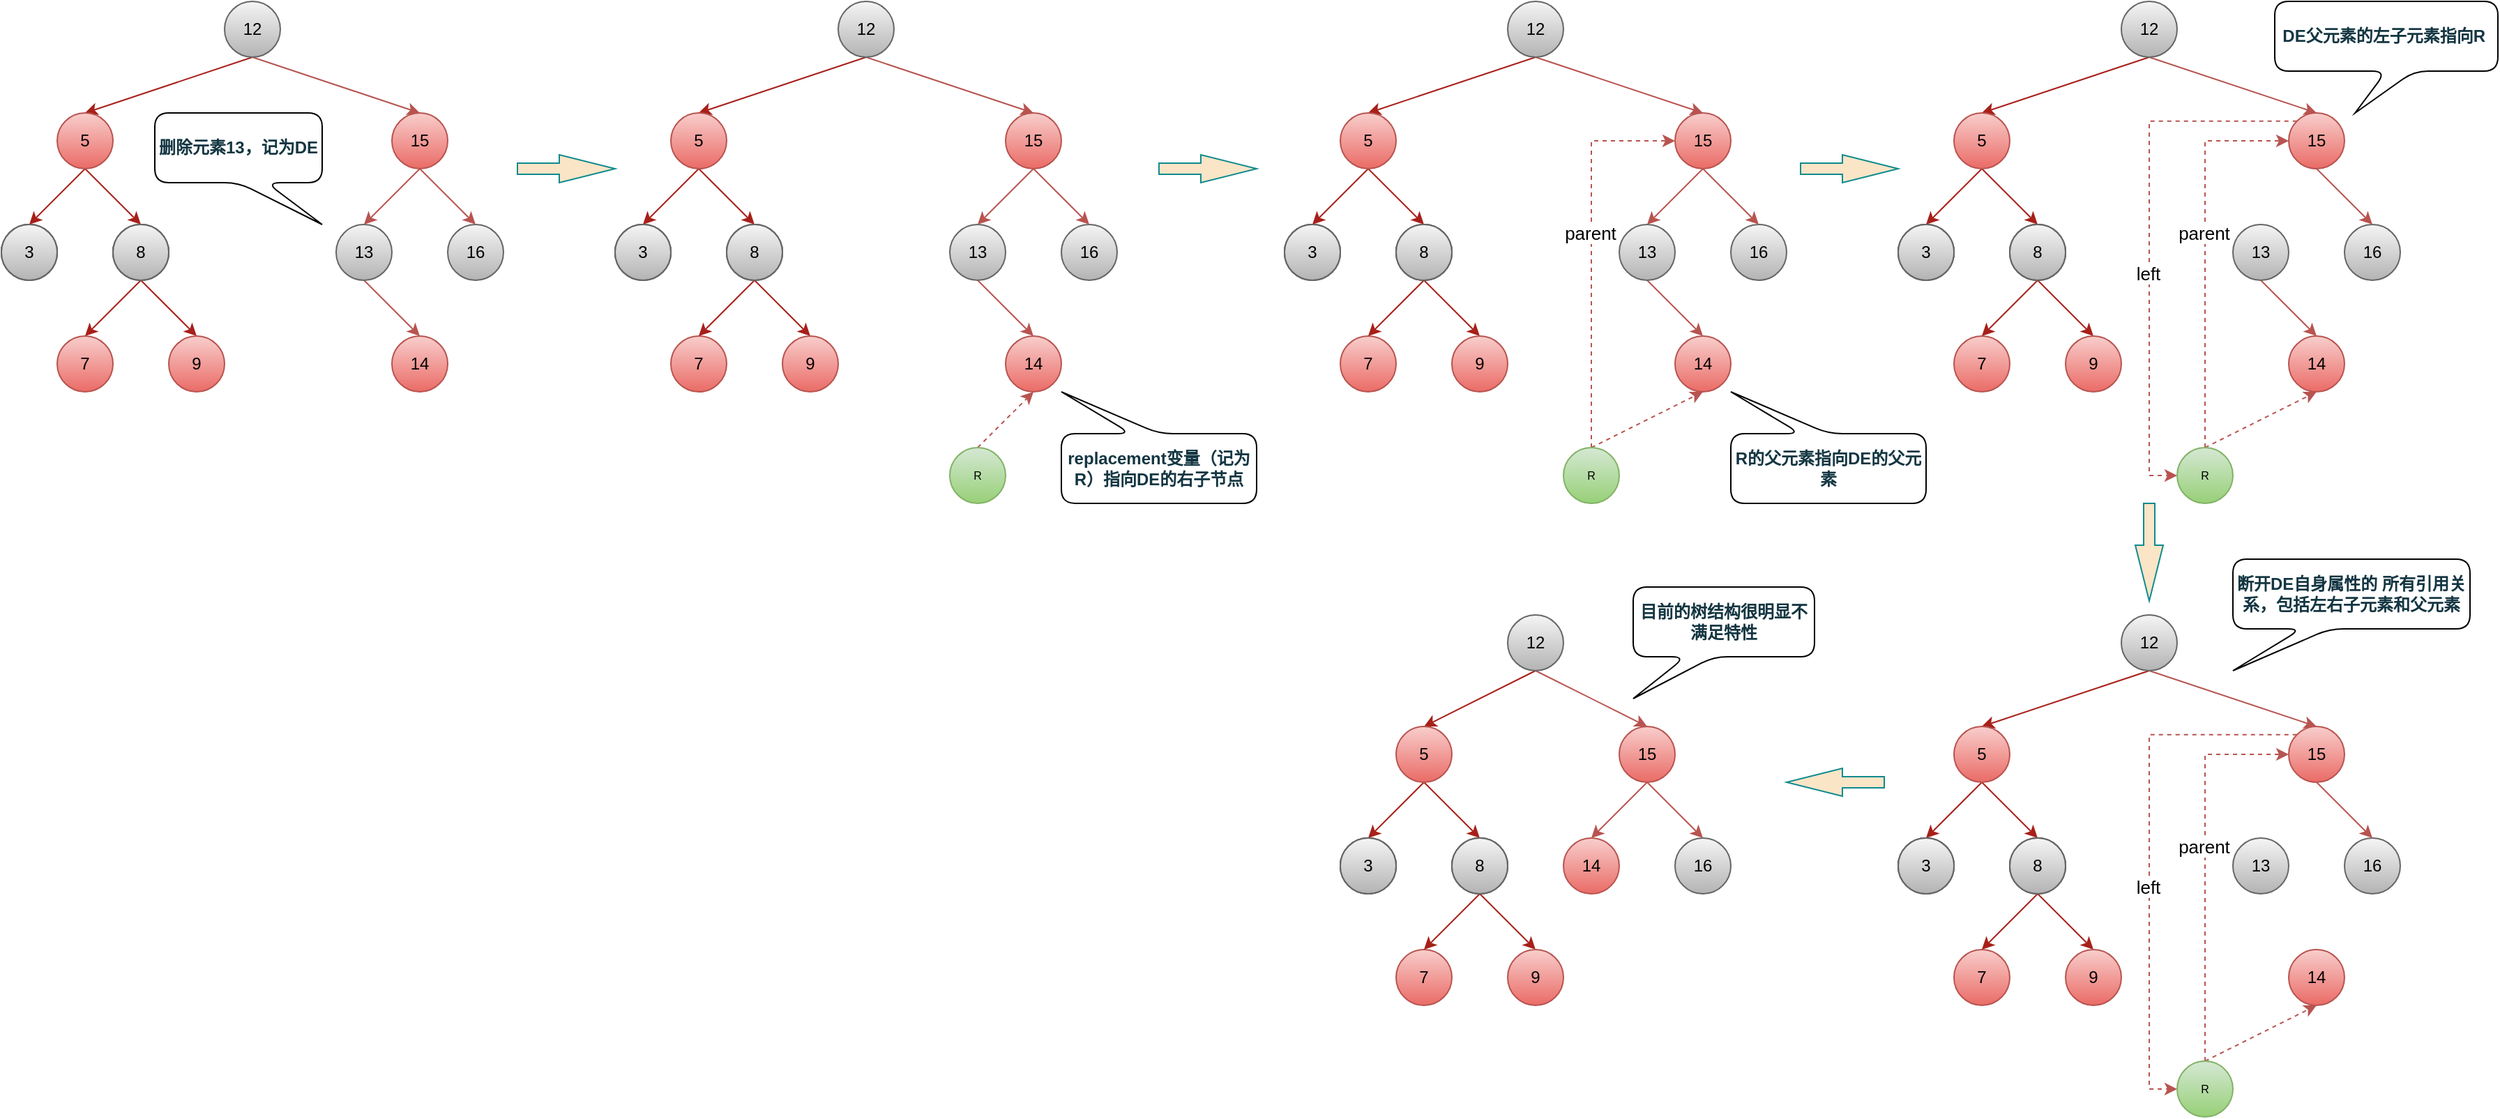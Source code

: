 <mxfile version="14.9.1" type="github">
  <diagram id="om7GCIjXOvIVFAaJFHCs" name="第 1 页">
    <mxGraphModel dx="208" dy="-1047" grid="1" gridSize="10" guides="1" tooltips="1" connect="1" arrows="1" fold="1" page="0" pageScale="1" pageWidth="827" pageHeight="1169" math="0" shadow="0">
      <root>
        <mxCell id="0" />
        <mxCell id="1" parent="0" />
        <mxCell id="T1pnPK0idN3J2CBUCr8N-1" value="7" style="ellipse;whiteSpace=wrap;html=1;aspect=fixed;fillColor=#f8cecc;strokeColor=#b85450;gradientColor=#ea6b66;" vertex="1" parent="1">
          <mxGeometry x="1120" y="2120" width="40" height="40" as="geometry" />
        </mxCell>
        <mxCell id="T1pnPK0idN3J2CBUCr8N-2" value="3" style="ellipse;whiteSpace=wrap;html=1;aspect=fixed;fillColor=#f5f5f5;strokeColor=#666666;gradientColor=#b3b3b3;" vertex="1" parent="1">
          <mxGeometry x="1080" y="2040" width="40" height="40" as="geometry" />
        </mxCell>
        <mxCell id="T1pnPK0idN3J2CBUCr8N-3" value="8" style="ellipse;whiteSpace=wrap;html=1;aspect=fixed;fillColor=#f5f5f5;strokeColor=#666666;gradientColor=#b3b3b3;" vertex="1" parent="1">
          <mxGeometry x="1160" y="2040" width="40" height="40" as="geometry" />
        </mxCell>
        <mxCell id="T1pnPK0idN3J2CBUCr8N-4" style="edgeStyle=none;rounded=1;sketch=0;orthogonalLoop=1;jettySize=auto;html=1;exitX=0.5;exitY=1;exitDx=0;exitDy=0;entryX=0.5;entryY=0;entryDx=0;entryDy=0;fontColor=#143642;strokeColor=#A8201A;fillColor=#FAE5C7;" edge="1" parent="1" target="T1pnPK0idN3J2CBUCr8N-2">
          <mxGeometry x="1040" y="1880" as="geometry">
            <mxPoint x="1140" y="2000" as="sourcePoint" />
          </mxGeometry>
        </mxCell>
        <mxCell id="T1pnPK0idN3J2CBUCr8N-5" style="edgeStyle=none;rounded=1;sketch=0;orthogonalLoop=1;jettySize=auto;html=1;exitX=0.5;exitY=1;exitDx=0;exitDy=0;entryX=0.5;entryY=0;entryDx=0;entryDy=0;fontColor=#143642;strokeColor=#A8201A;fillColor=#FAE5C7;" edge="1" parent="1" target="T1pnPK0idN3J2CBUCr8N-3">
          <mxGeometry x="1040" y="1880" as="geometry">
            <mxPoint x="1140" y="2000" as="sourcePoint" />
          </mxGeometry>
        </mxCell>
        <mxCell id="T1pnPK0idN3J2CBUCr8N-6" style="rounded=1;sketch=0;orthogonalLoop=1;jettySize=auto;html=1;exitX=0.5;exitY=1;exitDx=0;exitDy=0;entryX=0.5;entryY=0;entryDx=0;entryDy=0;fontColor=#143642;strokeColor=#A8201A;fillColor=#FAE5C7;" edge="1" parent="1" source="T1pnPK0idN3J2CBUCr8N-13" target="T1pnPK0idN3J2CBUCr8N-23">
          <mxGeometry x="1160" y="1880" as="geometry">
            <mxPoint x="1340" y="1920" as="sourcePoint" />
            <mxPoint x="1140" y="1960" as="targetPoint" />
          </mxGeometry>
        </mxCell>
        <mxCell id="T1pnPK0idN3J2CBUCr8N-7" value="16" style="ellipse;whiteSpace=wrap;html=1;aspect=fixed;fillColor=#f5f5f5;strokeColor=#666666;gradientColor=#b3b3b3;" vertex="1" parent="1">
          <mxGeometry x="1400" y="2040" width="40" height="40" as="geometry" />
        </mxCell>
        <mxCell id="T1pnPK0idN3J2CBUCr8N-8" style="edgeStyle=none;rounded=0;orthogonalLoop=1;jettySize=auto;html=1;exitX=0.5;exitY=1;exitDx=0;exitDy=0;entryX=0.5;entryY=0;entryDx=0;entryDy=0;gradientColor=#ea6b66;fillColor=#f8cecc;strokeColor=#b85450;" edge="1" parent="1" source="T1pnPK0idN3J2CBUCr8N-9" target="T1pnPK0idN3J2CBUCr8N-19">
          <mxGeometry relative="1" as="geometry" />
        </mxCell>
        <mxCell id="T1pnPK0idN3J2CBUCr8N-9" value="13" style="ellipse;whiteSpace=wrap;html=1;aspect=fixed;gradientColor=#b3b3b3;fillColor=#f5f5f5;strokeColor=#666666;" vertex="1" parent="1">
          <mxGeometry x="1320" y="2040" width="40" height="40" as="geometry" />
        </mxCell>
        <mxCell id="T1pnPK0idN3J2CBUCr8N-10" value="3" style="ellipse;whiteSpace=wrap;html=1;aspect=fixed;fillColor=#f5f5f5;strokeColor=#666666;gradientColor=#b3b3b3;" vertex="1" parent="1">
          <mxGeometry x="1080" y="2040" width="40" height="40" as="geometry" />
        </mxCell>
        <mxCell id="T1pnPK0idN3J2CBUCr8N-11" value="8" style="ellipse;whiteSpace=wrap;html=1;aspect=fixed;fillColor=#f5f5f5;strokeColor=#666666;gradientColor=#b3b3b3;" vertex="1" parent="1">
          <mxGeometry x="1160" y="2040" width="40" height="40" as="geometry" />
        </mxCell>
        <mxCell id="T1pnPK0idN3J2CBUCr8N-12" style="edgeStyle=none;rounded=0;orthogonalLoop=1;jettySize=auto;html=1;exitX=0.5;exitY=1;exitDx=0;exitDy=0;entryX=0.5;entryY=0;entryDx=0;entryDy=0;gradientColor=#ea6b66;fillColor=#f8cecc;strokeColor=#b85450;" edge="1" parent="1" source="T1pnPK0idN3J2CBUCr8N-13" target="T1pnPK0idN3J2CBUCr8N-22">
          <mxGeometry relative="1" as="geometry" />
        </mxCell>
        <mxCell id="T1pnPK0idN3J2CBUCr8N-13" value="12" style="ellipse;whiteSpace=wrap;html=1;aspect=fixed;fillColor=#f5f5f5;strokeColor=#666666;gradientColor=#b3b3b3;" vertex="1" parent="1">
          <mxGeometry x="1240" y="1880" width="40" height="40" as="geometry" />
        </mxCell>
        <mxCell id="T1pnPK0idN3J2CBUCr8N-14" value="3" style="ellipse;whiteSpace=wrap;html=1;aspect=fixed;fillColor=#f5f5f5;strokeColor=#666666;gradientColor=#b3b3b3;" vertex="1" parent="1">
          <mxGeometry x="1080" y="2040" width="40" height="40" as="geometry" />
        </mxCell>
        <mxCell id="T1pnPK0idN3J2CBUCr8N-15" style="edgeStyle=none;rounded=0;orthogonalLoop=1;jettySize=auto;html=1;exitX=0.5;exitY=1;exitDx=0;exitDy=0;entryX=0.5;entryY=0;entryDx=0;entryDy=0;strokeColor=#A8201A;" edge="1" parent="1" source="T1pnPK0idN3J2CBUCr8N-17" target="T1pnPK0idN3J2CBUCr8N-1">
          <mxGeometry relative="1" as="geometry" />
        </mxCell>
        <mxCell id="T1pnPK0idN3J2CBUCr8N-16" style="edgeStyle=none;rounded=0;orthogonalLoop=1;jettySize=auto;html=1;exitX=0.5;exitY=1;exitDx=0;exitDy=0;entryX=0.5;entryY=0;entryDx=0;entryDy=0;strokeColor=#A8201A;" edge="1" parent="1" source="T1pnPK0idN3J2CBUCr8N-17" target="T1pnPK0idN3J2CBUCr8N-18">
          <mxGeometry relative="1" as="geometry" />
        </mxCell>
        <mxCell id="T1pnPK0idN3J2CBUCr8N-17" value="8" style="ellipse;whiteSpace=wrap;html=1;aspect=fixed;fillColor=#f5f5f5;strokeColor=#666666;gradientColor=#b3b3b3;" vertex="1" parent="1">
          <mxGeometry x="1160" y="2040" width="40" height="40" as="geometry" />
        </mxCell>
        <mxCell id="T1pnPK0idN3J2CBUCr8N-18" value="9" style="ellipse;whiteSpace=wrap;html=1;aspect=fixed;fillColor=#f8cecc;strokeColor=#b85450;gradientColor=#ea6b66;" vertex="1" parent="1">
          <mxGeometry x="1200" y="2120" width="40" height="40" as="geometry" />
        </mxCell>
        <mxCell id="T1pnPK0idN3J2CBUCr8N-19" value="14" style="ellipse;whiteSpace=wrap;html=1;aspect=fixed;fillColor=#f8cecc;strokeColor=#b85450;gradientColor=#ea6b66;" vertex="1" parent="1">
          <mxGeometry x="1360" y="2120" width="40" height="40" as="geometry" />
        </mxCell>
        <mxCell id="T1pnPK0idN3J2CBUCr8N-20" style="edgeStyle=none;rounded=0;orthogonalLoop=1;jettySize=auto;html=1;exitX=0.5;exitY=1;exitDx=0;exitDy=0;entryX=0.5;entryY=0;entryDx=0;entryDy=0;gradientColor=#ea6b66;fillColor=#f8cecc;strokeColor=#b85450;" edge="1" parent="1" source="T1pnPK0idN3J2CBUCr8N-22" target="T1pnPK0idN3J2CBUCr8N-9">
          <mxGeometry relative="1" as="geometry" />
        </mxCell>
        <mxCell id="T1pnPK0idN3J2CBUCr8N-21" style="edgeStyle=none;rounded=0;orthogonalLoop=1;jettySize=auto;html=1;exitX=0.5;exitY=1;exitDx=0;exitDy=0;entryX=0.5;entryY=0;entryDx=0;entryDy=0;gradientColor=#ea6b66;fillColor=#f8cecc;strokeColor=#b85450;" edge="1" parent="1" source="T1pnPK0idN3J2CBUCr8N-22" target="T1pnPK0idN3J2CBUCr8N-7">
          <mxGeometry relative="1" as="geometry" />
        </mxCell>
        <mxCell id="T1pnPK0idN3J2CBUCr8N-22" value="15" style="ellipse;whiteSpace=wrap;html=1;aspect=fixed;fillColor=#f8cecc;strokeColor=#b85450;gradientColor=#ea6b66;" vertex="1" parent="1">
          <mxGeometry x="1360" y="1960" width="40" height="40" as="geometry" />
        </mxCell>
        <mxCell id="T1pnPK0idN3J2CBUCr8N-23" value="5" style="ellipse;whiteSpace=wrap;html=1;aspect=fixed;fillColor=#f8cecc;strokeColor=#b85450;gradientColor=#ea6b66;" vertex="1" parent="1">
          <mxGeometry x="1120" y="1960" width="40" height="40" as="geometry" />
        </mxCell>
        <mxCell id="T1pnPK0idN3J2CBUCr8N-24" value="3" style="ellipse;whiteSpace=wrap;html=1;aspect=fixed;fillColor=#f5f5f5;strokeColor=#666666;gradientColor=#b3b3b3;" vertex="1" parent="1">
          <mxGeometry x="1080" y="2040" width="40" height="40" as="geometry" />
        </mxCell>
        <mxCell id="T1pnPK0idN3J2CBUCr8N-25" value="8" style="ellipse;whiteSpace=wrap;html=1;aspect=fixed;fillColor=#f5f5f5;strokeColor=#666666;gradientColor=#b3b3b3;" vertex="1" parent="1">
          <mxGeometry x="1160" y="2040" width="40" height="40" as="geometry" />
        </mxCell>
        <mxCell id="T1pnPK0idN3J2CBUCr8N-26" value="&lt;font color=&quot;#143642&quot;&gt;&lt;b&gt;删除元素13，记为DE&lt;/b&gt;&lt;/font&gt;" style="shape=callout;whiteSpace=wrap;html=1;perimeter=calloutPerimeter;rounded=1;position2=1;" vertex="1" parent="1">
          <mxGeometry x="1190" y="1960" width="120" height="80" as="geometry" />
        </mxCell>
        <mxCell id="T1pnPK0idN3J2CBUCr8N-27" value="7" style="ellipse;whiteSpace=wrap;html=1;aspect=fixed;fillColor=#f8cecc;strokeColor=#b85450;gradientColor=#ea6b66;" vertex="1" parent="1">
          <mxGeometry x="1560" y="2120" width="40" height="40" as="geometry" />
        </mxCell>
        <mxCell id="T1pnPK0idN3J2CBUCr8N-28" value="3" style="ellipse;whiteSpace=wrap;html=1;aspect=fixed;fillColor=#f5f5f5;strokeColor=#666666;gradientColor=#b3b3b3;" vertex="1" parent="1">
          <mxGeometry x="1520" y="2040" width="40" height="40" as="geometry" />
        </mxCell>
        <mxCell id="T1pnPK0idN3J2CBUCr8N-29" value="8" style="ellipse;whiteSpace=wrap;html=1;aspect=fixed;fillColor=#f5f5f5;strokeColor=#666666;gradientColor=#b3b3b3;" vertex="1" parent="1">
          <mxGeometry x="1600" y="2040" width="40" height="40" as="geometry" />
        </mxCell>
        <mxCell id="T1pnPK0idN3J2CBUCr8N-30" style="edgeStyle=none;rounded=1;sketch=0;orthogonalLoop=1;jettySize=auto;html=1;exitX=0.5;exitY=1;exitDx=0;exitDy=0;entryX=0.5;entryY=0;entryDx=0;entryDy=0;fontColor=#143642;strokeColor=#A8201A;fillColor=#FAE5C7;" edge="1" parent="1" target="T1pnPK0idN3J2CBUCr8N-28">
          <mxGeometry x="1480" y="1880" as="geometry">
            <mxPoint x="1580" y="2000" as="sourcePoint" />
          </mxGeometry>
        </mxCell>
        <mxCell id="T1pnPK0idN3J2CBUCr8N-31" style="edgeStyle=none;rounded=1;sketch=0;orthogonalLoop=1;jettySize=auto;html=1;exitX=0.5;exitY=1;exitDx=0;exitDy=0;entryX=0.5;entryY=0;entryDx=0;entryDy=0;fontColor=#143642;strokeColor=#A8201A;fillColor=#FAE5C7;" edge="1" parent="1" target="T1pnPK0idN3J2CBUCr8N-29">
          <mxGeometry x="1480" y="1880" as="geometry">
            <mxPoint x="1580" y="2000" as="sourcePoint" />
          </mxGeometry>
        </mxCell>
        <mxCell id="T1pnPK0idN3J2CBUCr8N-32" style="rounded=1;sketch=0;orthogonalLoop=1;jettySize=auto;html=1;exitX=0.5;exitY=1;exitDx=0;exitDy=0;entryX=0.5;entryY=0;entryDx=0;entryDy=0;fontColor=#143642;strokeColor=#A8201A;fillColor=#FAE5C7;" edge="1" parent="1" source="T1pnPK0idN3J2CBUCr8N-39" target="T1pnPK0idN3J2CBUCr8N-49">
          <mxGeometry x="1600" y="1880" as="geometry">
            <mxPoint x="1780" y="1920" as="sourcePoint" />
            <mxPoint x="1580" y="1960" as="targetPoint" />
          </mxGeometry>
        </mxCell>
        <mxCell id="T1pnPK0idN3J2CBUCr8N-33" value="16" style="ellipse;whiteSpace=wrap;html=1;aspect=fixed;fillColor=#f5f5f5;strokeColor=#666666;gradientColor=#b3b3b3;" vertex="1" parent="1">
          <mxGeometry x="1840" y="2040" width="40" height="40" as="geometry" />
        </mxCell>
        <mxCell id="T1pnPK0idN3J2CBUCr8N-34" style="edgeStyle=none;rounded=0;orthogonalLoop=1;jettySize=auto;html=1;exitX=0.5;exitY=1;exitDx=0;exitDy=0;entryX=0.5;entryY=0;entryDx=0;entryDy=0;gradientColor=#ea6b66;fillColor=#f8cecc;strokeColor=#b85450;" edge="1" parent="1" source="T1pnPK0idN3J2CBUCr8N-35" target="T1pnPK0idN3J2CBUCr8N-45">
          <mxGeometry relative="1" as="geometry" />
        </mxCell>
        <mxCell id="T1pnPK0idN3J2CBUCr8N-35" value="13" style="ellipse;whiteSpace=wrap;html=1;aspect=fixed;gradientColor=#b3b3b3;fillColor=#f5f5f5;strokeColor=#666666;" vertex="1" parent="1">
          <mxGeometry x="1760" y="2040" width="40" height="40" as="geometry" />
        </mxCell>
        <mxCell id="T1pnPK0idN3J2CBUCr8N-36" value="3" style="ellipse;whiteSpace=wrap;html=1;aspect=fixed;fillColor=#f5f5f5;strokeColor=#666666;gradientColor=#b3b3b3;" vertex="1" parent="1">
          <mxGeometry x="1520" y="2040" width="40" height="40" as="geometry" />
        </mxCell>
        <mxCell id="T1pnPK0idN3J2CBUCr8N-37" value="8" style="ellipse;whiteSpace=wrap;html=1;aspect=fixed;fillColor=#f5f5f5;strokeColor=#666666;gradientColor=#b3b3b3;" vertex="1" parent="1">
          <mxGeometry x="1600" y="2040" width="40" height="40" as="geometry" />
        </mxCell>
        <mxCell id="T1pnPK0idN3J2CBUCr8N-38" style="edgeStyle=none;rounded=0;orthogonalLoop=1;jettySize=auto;html=1;exitX=0.5;exitY=1;exitDx=0;exitDy=0;entryX=0.5;entryY=0;entryDx=0;entryDy=0;gradientColor=#ea6b66;fillColor=#f8cecc;strokeColor=#b85450;" edge="1" parent="1" source="T1pnPK0idN3J2CBUCr8N-39" target="T1pnPK0idN3J2CBUCr8N-48">
          <mxGeometry relative="1" as="geometry" />
        </mxCell>
        <mxCell id="T1pnPK0idN3J2CBUCr8N-39" value="12" style="ellipse;whiteSpace=wrap;html=1;aspect=fixed;fillColor=#f5f5f5;strokeColor=#666666;gradientColor=#b3b3b3;" vertex="1" parent="1">
          <mxGeometry x="1680" y="1880" width="40" height="40" as="geometry" />
        </mxCell>
        <mxCell id="T1pnPK0idN3J2CBUCr8N-40" value="3" style="ellipse;whiteSpace=wrap;html=1;aspect=fixed;fillColor=#f5f5f5;strokeColor=#666666;gradientColor=#b3b3b3;" vertex="1" parent="1">
          <mxGeometry x="1520" y="2040" width="40" height="40" as="geometry" />
        </mxCell>
        <mxCell id="T1pnPK0idN3J2CBUCr8N-41" style="edgeStyle=none;rounded=0;orthogonalLoop=1;jettySize=auto;html=1;exitX=0.5;exitY=1;exitDx=0;exitDy=0;entryX=0.5;entryY=0;entryDx=0;entryDy=0;strokeColor=#A8201A;" edge="1" parent="1" source="T1pnPK0idN3J2CBUCr8N-43" target="T1pnPK0idN3J2CBUCr8N-27">
          <mxGeometry relative="1" as="geometry" />
        </mxCell>
        <mxCell id="T1pnPK0idN3J2CBUCr8N-42" style="edgeStyle=none;rounded=0;orthogonalLoop=1;jettySize=auto;html=1;exitX=0.5;exitY=1;exitDx=0;exitDy=0;entryX=0.5;entryY=0;entryDx=0;entryDy=0;strokeColor=#A8201A;" edge="1" parent="1" source="T1pnPK0idN3J2CBUCr8N-43" target="T1pnPK0idN3J2CBUCr8N-44">
          <mxGeometry relative="1" as="geometry" />
        </mxCell>
        <mxCell id="T1pnPK0idN3J2CBUCr8N-43" value="8" style="ellipse;whiteSpace=wrap;html=1;aspect=fixed;fillColor=#f5f5f5;strokeColor=#666666;gradientColor=#b3b3b3;" vertex="1" parent="1">
          <mxGeometry x="1600" y="2040" width="40" height="40" as="geometry" />
        </mxCell>
        <mxCell id="T1pnPK0idN3J2CBUCr8N-44" value="9" style="ellipse;whiteSpace=wrap;html=1;aspect=fixed;fillColor=#f8cecc;strokeColor=#b85450;gradientColor=#ea6b66;" vertex="1" parent="1">
          <mxGeometry x="1640" y="2120" width="40" height="40" as="geometry" />
        </mxCell>
        <mxCell id="T1pnPK0idN3J2CBUCr8N-45" value="14" style="ellipse;whiteSpace=wrap;html=1;aspect=fixed;fillColor=#f8cecc;strokeColor=#b85450;gradientColor=#ea6b66;" vertex="1" parent="1">
          <mxGeometry x="1800" y="2120" width="40" height="40" as="geometry" />
        </mxCell>
        <mxCell id="T1pnPK0idN3J2CBUCr8N-46" style="edgeStyle=none;rounded=0;orthogonalLoop=1;jettySize=auto;html=1;exitX=0.5;exitY=1;exitDx=0;exitDy=0;entryX=0.5;entryY=0;entryDx=0;entryDy=0;gradientColor=#ea6b66;fillColor=#f8cecc;strokeColor=#b85450;" edge="1" parent="1" source="T1pnPK0idN3J2CBUCr8N-48" target="T1pnPK0idN3J2CBUCr8N-35">
          <mxGeometry relative="1" as="geometry" />
        </mxCell>
        <mxCell id="T1pnPK0idN3J2CBUCr8N-47" style="edgeStyle=none;rounded=0;orthogonalLoop=1;jettySize=auto;html=1;exitX=0.5;exitY=1;exitDx=0;exitDy=0;entryX=0.5;entryY=0;entryDx=0;entryDy=0;gradientColor=#ea6b66;fillColor=#f8cecc;strokeColor=#b85450;" edge="1" parent="1" source="T1pnPK0idN3J2CBUCr8N-48" target="T1pnPK0idN3J2CBUCr8N-33">
          <mxGeometry relative="1" as="geometry" />
        </mxCell>
        <mxCell id="T1pnPK0idN3J2CBUCr8N-48" value="15" style="ellipse;whiteSpace=wrap;html=1;aspect=fixed;fillColor=#f8cecc;strokeColor=#b85450;gradientColor=#ea6b66;" vertex="1" parent="1">
          <mxGeometry x="1800" y="1960" width="40" height="40" as="geometry" />
        </mxCell>
        <mxCell id="T1pnPK0idN3J2CBUCr8N-49" value="5" style="ellipse;whiteSpace=wrap;html=1;aspect=fixed;fillColor=#f8cecc;strokeColor=#b85450;gradientColor=#ea6b66;" vertex="1" parent="1">
          <mxGeometry x="1560" y="1960" width="40" height="40" as="geometry" />
        </mxCell>
        <mxCell id="T1pnPK0idN3J2CBUCr8N-50" value="3" style="ellipse;whiteSpace=wrap;html=1;aspect=fixed;fillColor=#f5f5f5;strokeColor=#666666;gradientColor=#b3b3b3;" vertex="1" parent="1">
          <mxGeometry x="1520" y="2040" width="40" height="40" as="geometry" />
        </mxCell>
        <mxCell id="T1pnPK0idN3J2CBUCr8N-51" value="8" style="ellipse;whiteSpace=wrap;html=1;aspect=fixed;fillColor=#f5f5f5;strokeColor=#666666;gradientColor=#b3b3b3;" vertex="1" parent="1">
          <mxGeometry x="1600" y="2040" width="40" height="40" as="geometry" />
        </mxCell>
        <mxCell id="T1pnPK0idN3J2CBUCr8N-52" value="&lt;font color=&quot;#143642&quot;&gt;&lt;b&gt;replacement变量（记为R）指向DE的右子节点&lt;/b&gt;&lt;/font&gt;" style="shape=callout;whiteSpace=wrap;html=1;perimeter=calloutPerimeter;rounded=1;position2=1;direction=west;" vertex="1" parent="1">
          <mxGeometry x="1840" y="2160" width="140" height="80" as="geometry" />
        </mxCell>
        <mxCell id="T1pnPK0idN3J2CBUCr8N-53" value="" style="html=1;shadow=0;dashed=0;align=center;verticalAlign=middle;shape=mxgraph.arrows2.arrow;dy=0.6;dx=40;notch=0;rounded=1;glass=0;sketch=0;fontColor=#143642;strokeColor=#0F8B8D;fillColor=#FAE5C7;" vertex="1" parent="1">
          <mxGeometry x="1450" y="1990" width="70" height="20" as="geometry" />
        </mxCell>
        <mxCell id="T1pnPK0idN3J2CBUCr8N-56" style="rounded=0;orthogonalLoop=1;jettySize=auto;html=1;exitX=0.5;exitY=0;exitDx=0;exitDy=0;entryX=0.5;entryY=1;entryDx=0;entryDy=0;fontSize=8;dashed=1;gradientColor=#ea6b66;fillColor=#f8cecc;strokeColor=#b85450;" edge="1" parent="1" source="T1pnPK0idN3J2CBUCr8N-55" target="T1pnPK0idN3J2CBUCr8N-45">
          <mxGeometry relative="1" as="geometry" />
        </mxCell>
        <mxCell id="T1pnPK0idN3J2CBUCr8N-55" value="R" style="ellipse;whiteSpace=wrap;html=1;aspect=fixed;fillColor=#d5e8d4;strokeColor=#82b366;fontSize=8;gradientColor=#97d077;" vertex="1" parent="1">
          <mxGeometry x="1760" y="2200" width="40" height="40" as="geometry" />
        </mxCell>
        <mxCell id="T1pnPK0idN3J2CBUCr8N-57" value="7" style="ellipse;whiteSpace=wrap;html=1;aspect=fixed;fillColor=#f8cecc;strokeColor=#b85450;gradientColor=#ea6b66;" vertex="1" parent="1">
          <mxGeometry x="2040" y="2120" width="40" height="40" as="geometry" />
        </mxCell>
        <mxCell id="T1pnPK0idN3J2CBUCr8N-58" value="3" style="ellipse;whiteSpace=wrap;html=1;aspect=fixed;fillColor=#f5f5f5;strokeColor=#666666;gradientColor=#b3b3b3;" vertex="1" parent="1">
          <mxGeometry x="2000" y="2040" width="40" height="40" as="geometry" />
        </mxCell>
        <mxCell id="T1pnPK0idN3J2CBUCr8N-59" value="8" style="ellipse;whiteSpace=wrap;html=1;aspect=fixed;fillColor=#f5f5f5;strokeColor=#666666;gradientColor=#b3b3b3;" vertex="1" parent="1">
          <mxGeometry x="2080" y="2040" width="40" height="40" as="geometry" />
        </mxCell>
        <mxCell id="T1pnPK0idN3J2CBUCr8N-60" style="edgeStyle=none;rounded=1;sketch=0;orthogonalLoop=1;jettySize=auto;html=1;exitX=0.5;exitY=1;exitDx=0;exitDy=0;entryX=0.5;entryY=0;entryDx=0;entryDy=0;fontColor=#143642;strokeColor=#A8201A;fillColor=#FAE5C7;" edge="1" parent="1" target="T1pnPK0idN3J2CBUCr8N-58">
          <mxGeometry x="1960" y="1880" as="geometry">
            <mxPoint x="2060" y="2000" as="sourcePoint" />
          </mxGeometry>
        </mxCell>
        <mxCell id="T1pnPK0idN3J2CBUCr8N-61" style="edgeStyle=none;rounded=1;sketch=0;orthogonalLoop=1;jettySize=auto;html=1;exitX=0.5;exitY=1;exitDx=0;exitDy=0;entryX=0.5;entryY=0;entryDx=0;entryDy=0;fontColor=#143642;strokeColor=#A8201A;fillColor=#FAE5C7;" edge="1" parent="1" target="T1pnPK0idN3J2CBUCr8N-59">
          <mxGeometry x="1960" y="1880" as="geometry">
            <mxPoint x="2060" y="2000" as="sourcePoint" />
          </mxGeometry>
        </mxCell>
        <mxCell id="T1pnPK0idN3J2CBUCr8N-62" style="rounded=1;sketch=0;orthogonalLoop=1;jettySize=auto;html=1;exitX=0.5;exitY=1;exitDx=0;exitDy=0;entryX=0.5;entryY=0;entryDx=0;entryDy=0;fontColor=#143642;strokeColor=#A8201A;fillColor=#FAE5C7;" edge="1" parent="1" source="T1pnPK0idN3J2CBUCr8N-69" target="T1pnPK0idN3J2CBUCr8N-79">
          <mxGeometry x="2080" y="1880" as="geometry">
            <mxPoint x="2260" y="1920" as="sourcePoint" />
            <mxPoint x="2060" y="1960" as="targetPoint" />
          </mxGeometry>
        </mxCell>
        <mxCell id="T1pnPK0idN3J2CBUCr8N-63" value="16" style="ellipse;whiteSpace=wrap;html=1;aspect=fixed;fillColor=#f5f5f5;strokeColor=#666666;gradientColor=#b3b3b3;" vertex="1" parent="1">
          <mxGeometry x="2320" y="2040" width="40" height="40" as="geometry" />
        </mxCell>
        <mxCell id="T1pnPK0idN3J2CBUCr8N-64" style="edgeStyle=none;rounded=0;orthogonalLoop=1;jettySize=auto;html=1;exitX=0.5;exitY=1;exitDx=0;exitDy=0;entryX=0.5;entryY=0;entryDx=0;entryDy=0;gradientColor=#ea6b66;fillColor=#f8cecc;strokeColor=#b85450;" edge="1" parent="1" source="T1pnPK0idN3J2CBUCr8N-65" target="T1pnPK0idN3J2CBUCr8N-75">
          <mxGeometry relative="1" as="geometry" />
        </mxCell>
        <mxCell id="T1pnPK0idN3J2CBUCr8N-65" value="13" style="ellipse;whiteSpace=wrap;html=1;aspect=fixed;gradientColor=#b3b3b3;fillColor=#f5f5f5;strokeColor=#666666;" vertex="1" parent="1">
          <mxGeometry x="2240" y="2040" width="40" height="40" as="geometry" />
        </mxCell>
        <mxCell id="T1pnPK0idN3J2CBUCr8N-66" value="3" style="ellipse;whiteSpace=wrap;html=1;aspect=fixed;fillColor=#f5f5f5;strokeColor=#666666;gradientColor=#b3b3b3;" vertex="1" parent="1">
          <mxGeometry x="2000" y="2040" width="40" height="40" as="geometry" />
        </mxCell>
        <mxCell id="T1pnPK0idN3J2CBUCr8N-67" value="8" style="ellipse;whiteSpace=wrap;html=1;aspect=fixed;fillColor=#f5f5f5;strokeColor=#666666;gradientColor=#b3b3b3;" vertex="1" parent="1">
          <mxGeometry x="2080" y="2040" width="40" height="40" as="geometry" />
        </mxCell>
        <mxCell id="T1pnPK0idN3J2CBUCr8N-68" style="edgeStyle=none;rounded=0;orthogonalLoop=1;jettySize=auto;html=1;exitX=0.5;exitY=1;exitDx=0;exitDy=0;entryX=0.5;entryY=0;entryDx=0;entryDy=0;gradientColor=#ea6b66;fillColor=#f8cecc;strokeColor=#b85450;" edge="1" parent="1" source="T1pnPK0idN3J2CBUCr8N-69" target="T1pnPK0idN3J2CBUCr8N-78">
          <mxGeometry relative="1" as="geometry" />
        </mxCell>
        <mxCell id="T1pnPK0idN3J2CBUCr8N-69" value="12" style="ellipse;whiteSpace=wrap;html=1;aspect=fixed;fillColor=#f5f5f5;strokeColor=#666666;gradientColor=#b3b3b3;" vertex="1" parent="1">
          <mxGeometry x="2160" y="1880" width="40" height="40" as="geometry" />
        </mxCell>
        <mxCell id="T1pnPK0idN3J2CBUCr8N-70" value="3" style="ellipse;whiteSpace=wrap;html=1;aspect=fixed;fillColor=#f5f5f5;strokeColor=#666666;gradientColor=#b3b3b3;" vertex="1" parent="1">
          <mxGeometry x="2000" y="2040" width="40" height="40" as="geometry" />
        </mxCell>
        <mxCell id="T1pnPK0idN3J2CBUCr8N-71" style="edgeStyle=none;rounded=0;orthogonalLoop=1;jettySize=auto;html=1;exitX=0.5;exitY=1;exitDx=0;exitDy=0;entryX=0.5;entryY=0;entryDx=0;entryDy=0;strokeColor=#A8201A;" edge="1" parent="1" source="T1pnPK0idN3J2CBUCr8N-73" target="T1pnPK0idN3J2CBUCr8N-57">
          <mxGeometry relative="1" as="geometry" />
        </mxCell>
        <mxCell id="T1pnPK0idN3J2CBUCr8N-72" style="edgeStyle=none;rounded=0;orthogonalLoop=1;jettySize=auto;html=1;exitX=0.5;exitY=1;exitDx=0;exitDy=0;entryX=0.5;entryY=0;entryDx=0;entryDy=0;strokeColor=#A8201A;" edge="1" parent="1" source="T1pnPK0idN3J2CBUCr8N-73" target="T1pnPK0idN3J2CBUCr8N-74">
          <mxGeometry relative="1" as="geometry" />
        </mxCell>
        <mxCell id="T1pnPK0idN3J2CBUCr8N-73" value="8" style="ellipse;whiteSpace=wrap;html=1;aspect=fixed;fillColor=#f5f5f5;strokeColor=#666666;gradientColor=#b3b3b3;" vertex="1" parent="1">
          <mxGeometry x="2080" y="2040" width="40" height="40" as="geometry" />
        </mxCell>
        <mxCell id="T1pnPK0idN3J2CBUCr8N-74" value="9" style="ellipse;whiteSpace=wrap;html=1;aspect=fixed;fillColor=#f8cecc;strokeColor=#b85450;gradientColor=#ea6b66;" vertex="1" parent="1">
          <mxGeometry x="2120" y="2120" width="40" height="40" as="geometry" />
        </mxCell>
        <mxCell id="T1pnPK0idN3J2CBUCr8N-75" value="14" style="ellipse;whiteSpace=wrap;html=1;aspect=fixed;fillColor=#f8cecc;strokeColor=#b85450;gradientColor=#ea6b66;" vertex="1" parent="1">
          <mxGeometry x="2280" y="2120" width="40" height="40" as="geometry" />
        </mxCell>
        <mxCell id="T1pnPK0idN3J2CBUCr8N-76" style="edgeStyle=none;rounded=0;orthogonalLoop=1;jettySize=auto;html=1;exitX=0.5;exitY=1;exitDx=0;exitDy=0;entryX=0.5;entryY=0;entryDx=0;entryDy=0;gradientColor=#ea6b66;fillColor=#f8cecc;strokeColor=#b85450;" edge="1" parent="1" source="T1pnPK0idN3J2CBUCr8N-78" target="T1pnPK0idN3J2CBUCr8N-65">
          <mxGeometry relative="1" as="geometry" />
        </mxCell>
        <mxCell id="T1pnPK0idN3J2CBUCr8N-77" style="edgeStyle=none;rounded=0;orthogonalLoop=1;jettySize=auto;html=1;exitX=0.5;exitY=1;exitDx=0;exitDy=0;entryX=0.5;entryY=0;entryDx=0;entryDy=0;gradientColor=#ea6b66;fillColor=#f8cecc;strokeColor=#b85450;" edge="1" parent="1" source="T1pnPK0idN3J2CBUCr8N-78" target="T1pnPK0idN3J2CBUCr8N-63">
          <mxGeometry relative="1" as="geometry" />
        </mxCell>
        <mxCell id="T1pnPK0idN3J2CBUCr8N-78" value="15" style="ellipse;whiteSpace=wrap;html=1;aspect=fixed;fillColor=#f8cecc;strokeColor=#b85450;gradientColor=#ea6b66;" vertex="1" parent="1">
          <mxGeometry x="2280" y="1960" width="40" height="40" as="geometry" />
        </mxCell>
        <mxCell id="T1pnPK0idN3J2CBUCr8N-79" value="5" style="ellipse;whiteSpace=wrap;html=1;aspect=fixed;fillColor=#f8cecc;strokeColor=#b85450;gradientColor=#ea6b66;" vertex="1" parent="1">
          <mxGeometry x="2040" y="1960" width="40" height="40" as="geometry" />
        </mxCell>
        <mxCell id="T1pnPK0idN3J2CBUCr8N-80" value="3" style="ellipse;whiteSpace=wrap;html=1;aspect=fixed;fillColor=#f5f5f5;strokeColor=#666666;gradientColor=#b3b3b3;" vertex="1" parent="1">
          <mxGeometry x="2000" y="2040" width="40" height="40" as="geometry" />
        </mxCell>
        <mxCell id="T1pnPK0idN3J2CBUCr8N-81" value="8" style="ellipse;whiteSpace=wrap;html=1;aspect=fixed;fillColor=#f5f5f5;strokeColor=#666666;gradientColor=#b3b3b3;" vertex="1" parent="1">
          <mxGeometry x="2080" y="2040" width="40" height="40" as="geometry" />
        </mxCell>
        <mxCell id="T1pnPK0idN3J2CBUCr8N-82" value="&lt;font color=&quot;#143642&quot;&gt;&lt;b&gt;R的父元素指向DE的父元素&lt;/b&gt;&lt;/font&gt;" style="shape=callout;whiteSpace=wrap;html=1;perimeter=calloutPerimeter;rounded=1;position2=1;direction=west;" vertex="1" parent="1">
          <mxGeometry x="2320" y="2160" width="140" height="80" as="geometry" />
        </mxCell>
        <mxCell id="T1pnPK0idN3J2CBUCr8N-83" style="rounded=0;orthogonalLoop=1;jettySize=auto;html=1;exitX=0.5;exitY=0;exitDx=0;exitDy=0;entryX=0.5;entryY=1;entryDx=0;entryDy=0;fontSize=8;dashed=1;gradientColor=#ea6b66;fillColor=#f8cecc;strokeColor=#b85450;" edge="1" parent="1" source="T1pnPK0idN3J2CBUCr8N-84" target="T1pnPK0idN3J2CBUCr8N-75">
          <mxGeometry relative="1" as="geometry" />
        </mxCell>
        <mxCell id="T1pnPK0idN3J2CBUCr8N-86" style="edgeStyle=orthogonalEdgeStyle;rounded=0;orthogonalLoop=1;jettySize=auto;html=1;exitX=0.5;exitY=0;exitDx=0;exitDy=0;entryX=0;entryY=0.5;entryDx=0;entryDy=0;dashed=1;fontSize=8;gradientColor=#ea6b66;fillColor=#f8cecc;strokeColor=#b85450;" edge="1" parent="1" source="T1pnPK0idN3J2CBUCr8N-84" target="T1pnPK0idN3J2CBUCr8N-78">
          <mxGeometry relative="1" as="geometry" />
        </mxCell>
        <mxCell id="T1pnPK0idN3J2CBUCr8N-87" value="&lt;font style=&quot;font-size: 13px&quot;&gt;parent&lt;/font&gt;" style="edgeLabel;html=1;align=center;verticalAlign=middle;resizable=0;points=[];fontSize=8;" vertex="1" connectable="0" parent="T1pnPK0idN3J2CBUCr8N-86">
          <mxGeometry x="0.104" y="1" relative="1" as="geometry">
            <mxPoint as="offset" />
          </mxGeometry>
        </mxCell>
        <mxCell id="T1pnPK0idN3J2CBUCr8N-84" value="R" style="ellipse;whiteSpace=wrap;html=1;aspect=fixed;fillColor=#d5e8d4;strokeColor=#82b366;fontSize=8;gradientColor=#97d077;" vertex="1" parent="1">
          <mxGeometry x="2200" y="2200" width="40" height="40" as="geometry" />
        </mxCell>
        <mxCell id="T1pnPK0idN3J2CBUCr8N-85" value="" style="html=1;shadow=0;dashed=0;align=center;verticalAlign=middle;shape=mxgraph.arrows2.arrow;dy=0.6;dx=40;notch=0;rounded=1;glass=0;sketch=0;fontColor=#143642;strokeColor=#0F8B8D;fillColor=#FAE5C7;" vertex="1" parent="1">
          <mxGeometry x="1910" y="1990" width="70" height="20" as="geometry" />
        </mxCell>
        <mxCell id="T1pnPK0idN3J2CBUCr8N-88" value="7" style="ellipse;whiteSpace=wrap;html=1;aspect=fixed;fillColor=#f8cecc;strokeColor=#b85450;gradientColor=#ea6b66;" vertex="1" parent="1">
          <mxGeometry x="2480" y="2120" width="40" height="40" as="geometry" />
        </mxCell>
        <mxCell id="T1pnPK0idN3J2CBUCr8N-89" value="3" style="ellipse;whiteSpace=wrap;html=1;aspect=fixed;fillColor=#f5f5f5;strokeColor=#666666;gradientColor=#b3b3b3;" vertex="1" parent="1">
          <mxGeometry x="2440" y="2040" width="40" height="40" as="geometry" />
        </mxCell>
        <mxCell id="T1pnPK0idN3J2CBUCr8N-90" value="8" style="ellipse;whiteSpace=wrap;html=1;aspect=fixed;fillColor=#f5f5f5;strokeColor=#666666;gradientColor=#b3b3b3;" vertex="1" parent="1">
          <mxGeometry x="2520" y="2040" width="40" height="40" as="geometry" />
        </mxCell>
        <mxCell id="T1pnPK0idN3J2CBUCr8N-91" style="edgeStyle=none;rounded=1;sketch=0;orthogonalLoop=1;jettySize=auto;html=1;exitX=0.5;exitY=1;exitDx=0;exitDy=0;entryX=0.5;entryY=0;entryDx=0;entryDy=0;fontColor=#143642;strokeColor=#A8201A;fillColor=#FAE5C7;" edge="1" parent="1" target="T1pnPK0idN3J2CBUCr8N-89">
          <mxGeometry x="2400" y="1880" as="geometry">
            <mxPoint x="2500" y="2000" as="sourcePoint" />
          </mxGeometry>
        </mxCell>
        <mxCell id="T1pnPK0idN3J2CBUCr8N-92" style="edgeStyle=none;rounded=1;sketch=0;orthogonalLoop=1;jettySize=auto;html=1;exitX=0.5;exitY=1;exitDx=0;exitDy=0;entryX=0.5;entryY=0;entryDx=0;entryDy=0;fontColor=#143642;strokeColor=#A8201A;fillColor=#FAE5C7;" edge="1" parent="1" target="T1pnPK0idN3J2CBUCr8N-90">
          <mxGeometry x="2400" y="1880" as="geometry">
            <mxPoint x="2500" y="2000" as="sourcePoint" />
          </mxGeometry>
        </mxCell>
        <mxCell id="T1pnPK0idN3J2CBUCr8N-93" style="rounded=1;sketch=0;orthogonalLoop=1;jettySize=auto;html=1;exitX=0.5;exitY=1;exitDx=0;exitDy=0;entryX=0.5;entryY=0;entryDx=0;entryDy=0;fontColor=#143642;strokeColor=#A8201A;fillColor=#FAE5C7;" edge="1" parent="1" source="T1pnPK0idN3J2CBUCr8N-100" target="T1pnPK0idN3J2CBUCr8N-110">
          <mxGeometry x="2520" y="1880" as="geometry">
            <mxPoint x="2700" y="1920" as="sourcePoint" />
            <mxPoint x="2500" y="1960" as="targetPoint" />
          </mxGeometry>
        </mxCell>
        <mxCell id="T1pnPK0idN3J2CBUCr8N-94" value="16" style="ellipse;whiteSpace=wrap;html=1;aspect=fixed;fillColor=#f5f5f5;strokeColor=#666666;gradientColor=#b3b3b3;" vertex="1" parent="1">
          <mxGeometry x="2760" y="2040" width="40" height="40" as="geometry" />
        </mxCell>
        <mxCell id="T1pnPK0idN3J2CBUCr8N-95" style="edgeStyle=none;rounded=0;orthogonalLoop=1;jettySize=auto;html=1;exitX=0.5;exitY=1;exitDx=0;exitDy=0;entryX=0.5;entryY=0;entryDx=0;entryDy=0;gradientColor=#ea6b66;fillColor=#f8cecc;strokeColor=#b85450;" edge="1" parent="1" source="T1pnPK0idN3J2CBUCr8N-96" target="T1pnPK0idN3J2CBUCr8N-106">
          <mxGeometry relative="1" as="geometry" />
        </mxCell>
        <mxCell id="T1pnPK0idN3J2CBUCr8N-96" value="13" style="ellipse;whiteSpace=wrap;html=1;aspect=fixed;gradientColor=#b3b3b3;fillColor=#f5f5f5;strokeColor=#666666;" vertex="1" parent="1">
          <mxGeometry x="2680" y="2040" width="40" height="40" as="geometry" />
        </mxCell>
        <mxCell id="T1pnPK0idN3J2CBUCr8N-97" value="3" style="ellipse;whiteSpace=wrap;html=1;aspect=fixed;fillColor=#f5f5f5;strokeColor=#666666;gradientColor=#b3b3b3;" vertex="1" parent="1">
          <mxGeometry x="2440" y="2040" width="40" height="40" as="geometry" />
        </mxCell>
        <mxCell id="T1pnPK0idN3J2CBUCr8N-98" value="8" style="ellipse;whiteSpace=wrap;html=1;aspect=fixed;fillColor=#f5f5f5;strokeColor=#666666;gradientColor=#b3b3b3;" vertex="1" parent="1">
          <mxGeometry x="2520" y="2040" width="40" height="40" as="geometry" />
        </mxCell>
        <mxCell id="T1pnPK0idN3J2CBUCr8N-99" style="edgeStyle=none;rounded=0;orthogonalLoop=1;jettySize=auto;html=1;exitX=0.5;exitY=1;exitDx=0;exitDy=0;entryX=0.5;entryY=0;entryDx=0;entryDy=0;gradientColor=#ea6b66;fillColor=#f8cecc;strokeColor=#b85450;" edge="1" parent="1" source="T1pnPK0idN3J2CBUCr8N-100" target="T1pnPK0idN3J2CBUCr8N-109">
          <mxGeometry relative="1" as="geometry" />
        </mxCell>
        <mxCell id="T1pnPK0idN3J2CBUCr8N-100" value="12" style="ellipse;whiteSpace=wrap;html=1;aspect=fixed;fillColor=#f5f5f5;strokeColor=#666666;gradientColor=#b3b3b3;" vertex="1" parent="1">
          <mxGeometry x="2600" y="1880" width="40" height="40" as="geometry" />
        </mxCell>
        <mxCell id="T1pnPK0idN3J2CBUCr8N-101" value="3" style="ellipse;whiteSpace=wrap;html=1;aspect=fixed;fillColor=#f5f5f5;strokeColor=#666666;gradientColor=#b3b3b3;" vertex="1" parent="1">
          <mxGeometry x="2440" y="2040" width="40" height="40" as="geometry" />
        </mxCell>
        <mxCell id="T1pnPK0idN3J2CBUCr8N-102" style="edgeStyle=none;rounded=0;orthogonalLoop=1;jettySize=auto;html=1;exitX=0.5;exitY=1;exitDx=0;exitDy=0;entryX=0.5;entryY=0;entryDx=0;entryDy=0;strokeColor=#A8201A;" edge="1" parent="1" source="T1pnPK0idN3J2CBUCr8N-104" target="T1pnPK0idN3J2CBUCr8N-88">
          <mxGeometry relative="1" as="geometry" />
        </mxCell>
        <mxCell id="T1pnPK0idN3J2CBUCr8N-103" style="edgeStyle=none;rounded=0;orthogonalLoop=1;jettySize=auto;html=1;exitX=0.5;exitY=1;exitDx=0;exitDy=0;entryX=0.5;entryY=0;entryDx=0;entryDy=0;strokeColor=#A8201A;" edge="1" parent="1" source="T1pnPK0idN3J2CBUCr8N-104" target="T1pnPK0idN3J2CBUCr8N-105">
          <mxGeometry relative="1" as="geometry" />
        </mxCell>
        <mxCell id="T1pnPK0idN3J2CBUCr8N-104" value="8" style="ellipse;whiteSpace=wrap;html=1;aspect=fixed;fillColor=#f5f5f5;strokeColor=#666666;gradientColor=#b3b3b3;" vertex="1" parent="1">
          <mxGeometry x="2520" y="2040" width="40" height="40" as="geometry" />
        </mxCell>
        <mxCell id="T1pnPK0idN3J2CBUCr8N-105" value="9" style="ellipse;whiteSpace=wrap;html=1;aspect=fixed;fillColor=#f8cecc;strokeColor=#b85450;gradientColor=#ea6b66;" vertex="1" parent="1">
          <mxGeometry x="2560" y="2120" width="40" height="40" as="geometry" />
        </mxCell>
        <mxCell id="T1pnPK0idN3J2CBUCr8N-106" value="14" style="ellipse;whiteSpace=wrap;html=1;aspect=fixed;fillColor=#f8cecc;strokeColor=#b85450;gradientColor=#ea6b66;" vertex="1" parent="1">
          <mxGeometry x="2720" y="2120" width="40" height="40" as="geometry" />
        </mxCell>
        <mxCell id="T1pnPK0idN3J2CBUCr8N-108" style="edgeStyle=none;rounded=0;orthogonalLoop=1;jettySize=auto;html=1;exitX=0.5;exitY=1;exitDx=0;exitDy=0;entryX=0.5;entryY=0;entryDx=0;entryDy=0;gradientColor=#ea6b66;fillColor=#f8cecc;strokeColor=#b85450;" edge="1" parent="1" source="T1pnPK0idN3J2CBUCr8N-109" target="T1pnPK0idN3J2CBUCr8N-94">
          <mxGeometry relative="1" as="geometry" />
        </mxCell>
        <mxCell id="T1pnPK0idN3J2CBUCr8N-120" style="edgeStyle=orthogonalEdgeStyle;rounded=0;orthogonalLoop=1;jettySize=auto;html=1;exitX=0;exitY=0;exitDx=0;exitDy=0;entryX=0;entryY=0.5;entryDx=0;entryDy=0;dashed=1;fontSize=8;gradientColor=#ea6b66;fillColor=#f8cecc;strokeColor=#b85450;" edge="1" parent="1" source="T1pnPK0idN3J2CBUCr8N-109" target="T1pnPK0idN3J2CBUCr8N-117">
          <mxGeometry relative="1" as="geometry" />
        </mxCell>
        <mxCell id="T1pnPK0idN3J2CBUCr8N-125" value="&lt;font style=&quot;font-size: 13px;&quot;&gt;left&lt;/font&gt;" style="edgeLabel;html=1;align=center;verticalAlign=middle;resizable=0;points=[];fontSize=13;fontStyle=0" vertex="1" connectable="0" parent="T1pnPK0idN3J2CBUCr8N-120">
          <mxGeometry x="0.129" y="-1" relative="1" as="geometry">
            <mxPoint as="offset" />
          </mxGeometry>
        </mxCell>
        <mxCell id="T1pnPK0idN3J2CBUCr8N-109" value="15" style="ellipse;whiteSpace=wrap;html=1;aspect=fixed;fillColor=#f8cecc;strokeColor=#b85450;gradientColor=#ea6b66;" vertex="1" parent="1">
          <mxGeometry x="2720" y="1960" width="40" height="40" as="geometry" />
        </mxCell>
        <mxCell id="T1pnPK0idN3J2CBUCr8N-110" value="5" style="ellipse;whiteSpace=wrap;html=1;aspect=fixed;fillColor=#f8cecc;strokeColor=#b85450;gradientColor=#ea6b66;" vertex="1" parent="1">
          <mxGeometry x="2480" y="1960" width="40" height="40" as="geometry" />
        </mxCell>
        <mxCell id="T1pnPK0idN3J2CBUCr8N-111" value="3" style="ellipse;whiteSpace=wrap;html=1;aspect=fixed;fillColor=#f5f5f5;strokeColor=#666666;gradientColor=#b3b3b3;" vertex="1" parent="1">
          <mxGeometry x="2440" y="2040" width="40" height="40" as="geometry" />
        </mxCell>
        <mxCell id="T1pnPK0idN3J2CBUCr8N-112" value="8" style="ellipse;whiteSpace=wrap;html=1;aspect=fixed;fillColor=#f5f5f5;strokeColor=#666666;gradientColor=#b3b3b3;" vertex="1" parent="1">
          <mxGeometry x="2520" y="2040" width="40" height="40" as="geometry" />
        </mxCell>
        <mxCell id="T1pnPK0idN3J2CBUCr8N-113" value="&lt;font color=&quot;#143642&quot;&gt;&lt;b&gt;DE父元素的左子元素指向R&amp;nbsp;&lt;/b&gt;&lt;/font&gt;" style="shape=callout;whiteSpace=wrap;html=1;perimeter=calloutPerimeter;rounded=1;position2=0.36;direction=east;" vertex="1" parent="1">
          <mxGeometry x="2710" y="1880" width="160" height="80" as="geometry" />
        </mxCell>
        <mxCell id="T1pnPK0idN3J2CBUCr8N-114" style="rounded=0;orthogonalLoop=1;jettySize=auto;html=1;exitX=0.5;exitY=0;exitDx=0;exitDy=0;entryX=0.5;entryY=1;entryDx=0;entryDy=0;fontSize=8;dashed=1;gradientColor=#ea6b66;fillColor=#f8cecc;strokeColor=#b85450;" edge="1" parent="1" source="T1pnPK0idN3J2CBUCr8N-117" target="T1pnPK0idN3J2CBUCr8N-106">
          <mxGeometry relative="1" as="geometry" />
        </mxCell>
        <mxCell id="T1pnPK0idN3J2CBUCr8N-115" style="edgeStyle=orthogonalEdgeStyle;rounded=0;orthogonalLoop=1;jettySize=auto;html=1;exitX=0.5;exitY=0;exitDx=0;exitDy=0;entryX=0;entryY=0.5;entryDx=0;entryDy=0;dashed=1;fontSize=8;gradientColor=#ea6b66;fillColor=#f8cecc;strokeColor=#b85450;" edge="1" parent="1" source="T1pnPK0idN3J2CBUCr8N-117" target="T1pnPK0idN3J2CBUCr8N-109">
          <mxGeometry relative="1" as="geometry" />
        </mxCell>
        <mxCell id="T1pnPK0idN3J2CBUCr8N-116" value="&lt;font style=&quot;font-size: 13px&quot;&gt;parent&lt;/font&gt;" style="edgeLabel;html=1;align=center;verticalAlign=middle;resizable=0;points=[];fontSize=8;" vertex="1" connectable="0" parent="T1pnPK0idN3J2CBUCr8N-115">
          <mxGeometry x="0.104" y="1" relative="1" as="geometry">
            <mxPoint as="offset" />
          </mxGeometry>
        </mxCell>
        <mxCell id="T1pnPK0idN3J2CBUCr8N-117" value="R" style="ellipse;whiteSpace=wrap;html=1;aspect=fixed;fillColor=#d5e8d4;strokeColor=#82b366;fontSize=8;gradientColor=#97d077;" vertex="1" parent="1">
          <mxGeometry x="2640" y="2200" width="40" height="40" as="geometry" />
        </mxCell>
        <mxCell id="T1pnPK0idN3J2CBUCr8N-118" value="" style="html=1;shadow=0;dashed=0;align=center;verticalAlign=middle;shape=mxgraph.arrows2.arrow;dy=0.6;dx=40;notch=0;rounded=1;glass=0;sketch=0;fontColor=#143642;strokeColor=#0F8B8D;fillColor=#FAE5C7;" vertex="1" parent="1">
          <mxGeometry x="2370" y="1990" width="70" height="20" as="geometry" />
        </mxCell>
        <mxCell id="T1pnPK0idN3J2CBUCr8N-126" value="7" style="ellipse;whiteSpace=wrap;html=1;aspect=fixed;fillColor=#f8cecc;strokeColor=#b85450;gradientColor=#ea6b66;" vertex="1" parent="1">
          <mxGeometry x="2480" y="2560" width="40" height="40" as="geometry" />
        </mxCell>
        <mxCell id="T1pnPK0idN3J2CBUCr8N-127" value="3" style="ellipse;whiteSpace=wrap;html=1;aspect=fixed;fillColor=#f5f5f5;strokeColor=#666666;gradientColor=#b3b3b3;" vertex="1" parent="1">
          <mxGeometry x="2440" y="2480" width="40" height="40" as="geometry" />
        </mxCell>
        <mxCell id="T1pnPK0idN3J2CBUCr8N-128" value="8" style="ellipse;whiteSpace=wrap;html=1;aspect=fixed;fillColor=#f5f5f5;strokeColor=#666666;gradientColor=#b3b3b3;" vertex="1" parent="1">
          <mxGeometry x="2520" y="2480" width="40" height="40" as="geometry" />
        </mxCell>
        <mxCell id="T1pnPK0idN3J2CBUCr8N-129" style="edgeStyle=none;rounded=1;sketch=0;orthogonalLoop=1;jettySize=auto;html=1;exitX=0.5;exitY=1;exitDx=0;exitDy=0;entryX=0.5;entryY=0;entryDx=0;entryDy=0;fontColor=#143642;strokeColor=#A8201A;fillColor=#FAE5C7;" edge="1" parent="1" target="T1pnPK0idN3J2CBUCr8N-127">
          <mxGeometry x="2400" y="2320" as="geometry">
            <mxPoint x="2500" y="2440" as="sourcePoint" />
          </mxGeometry>
        </mxCell>
        <mxCell id="T1pnPK0idN3J2CBUCr8N-130" style="edgeStyle=none;rounded=1;sketch=0;orthogonalLoop=1;jettySize=auto;html=1;exitX=0.5;exitY=1;exitDx=0;exitDy=0;entryX=0.5;entryY=0;entryDx=0;entryDy=0;fontColor=#143642;strokeColor=#A8201A;fillColor=#FAE5C7;" edge="1" parent="1" target="T1pnPK0idN3J2CBUCr8N-128">
          <mxGeometry x="2400" y="2320" as="geometry">
            <mxPoint x="2500" y="2440" as="sourcePoint" />
          </mxGeometry>
        </mxCell>
        <mxCell id="T1pnPK0idN3J2CBUCr8N-131" style="rounded=1;sketch=0;orthogonalLoop=1;jettySize=auto;html=1;exitX=0.5;exitY=1;exitDx=0;exitDy=0;entryX=0.5;entryY=0;entryDx=0;entryDy=0;fontColor=#143642;strokeColor=#A8201A;fillColor=#FAE5C7;" edge="1" parent="1" source="T1pnPK0idN3J2CBUCr8N-138" target="T1pnPK0idN3J2CBUCr8N-150">
          <mxGeometry x="2520" y="2320" as="geometry">
            <mxPoint x="2700" y="2360" as="sourcePoint" />
            <mxPoint x="2500" y="2400" as="targetPoint" />
          </mxGeometry>
        </mxCell>
        <mxCell id="T1pnPK0idN3J2CBUCr8N-132" value="16" style="ellipse;whiteSpace=wrap;html=1;aspect=fixed;fillColor=#f5f5f5;strokeColor=#666666;gradientColor=#b3b3b3;" vertex="1" parent="1">
          <mxGeometry x="2760" y="2480" width="40" height="40" as="geometry" />
        </mxCell>
        <mxCell id="T1pnPK0idN3J2CBUCr8N-134" value="13" style="ellipse;whiteSpace=wrap;html=1;aspect=fixed;gradientColor=#b3b3b3;fillColor=#f5f5f5;strokeColor=#666666;" vertex="1" parent="1">
          <mxGeometry x="2680" y="2480" width="40" height="40" as="geometry" />
        </mxCell>
        <mxCell id="T1pnPK0idN3J2CBUCr8N-135" value="3" style="ellipse;whiteSpace=wrap;html=1;aspect=fixed;fillColor=#f5f5f5;strokeColor=#666666;gradientColor=#b3b3b3;" vertex="1" parent="1">
          <mxGeometry x="2440" y="2480" width="40" height="40" as="geometry" />
        </mxCell>
        <mxCell id="T1pnPK0idN3J2CBUCr8N-136" value="8" style="ellipse;whiteSpace=wrap;html=1;aspect=fixed;fillColor=#f5f5f5;strokeColor=#666666;gradientColor=#b3b3b3;" vertex="1" parent="1">
          <mxGeometry x="2520" y="2480" width="40" height="40" as="geometry" />
        </mxCell>
        <mxCell id="T1pnPK0idN3J2CBUCr8N-137" style="edgeStyle=none;rounded=0;orthogonalLoop=1;jettySize=auto;html=1;exitX=0.5;exitY=1;exitDx=0;exitDy=0;entryX=0.5;entryY=0;entryDx=0;entryDy=0;gradientColor=#ea6b66;fillColor=#f8cecc;strokeColor=#b85450;" edge="1" parent="1" source="T1pnPK0idN3J2CBUCr8N-138" target="T1pnPK0idN3J2CBUCr8N-149">
          <mxGeometry relative="1" as="geometry" />
        </mxCell>
        <mxCell id="T1pnPK0idN3J2CBUCr8N-138" value="12" style="ellipse;whiteSpace=wrap;html=1;aspect=fixed;fillColor=#f5f5f5;strokeColor=#666666;gradientColor=#b3b3b3;" vertex="1" parent="1">
          <mxGeometry x="2600" y="2320" width="40" height="40" as="geometry" />
        </mxCell>
        <mxCell id="T1pnPK0idN3J2CBUCr8N-139" value="3" style="ellipse;whiteSpace=wrap;html=1;aspect=fixed;fillColor=#f5f5f5;strokeColor=#666666;gradientColor=#b3b3b3;" vertex="1" parent="1">
          <mxGeometry x="2440" y="2480" width="40" height="40" as="geometry" />
        </mxCell>
        <mxCell id="T1pnPK0idN3J2CBUCr8N-140" style="edgeStyle=none;rounded=0;orthogonalLoop=1;jettySize=auto;html=1;exitX=0.5;exitY=1;exitDx=0;exitDy=0;entryX=0.5;entryY=0;entryDx=0;entryDy=0;strokeColor=#A8201A;" edge="1" parent="1" source="T1pnPK0idN3J2CBUCr8N-142" target="T1pnPK0idN3J2CBUCr8N-126">
          <mxGeometry relative="1" as="geometry" />
        </mxCell>
        <mxCell id="T1pnPK0idN3J2CBUCr8N-141" style="edgeStyle=none;rounded=0;orthogonalLoop=1;jettySize=auto;html=1;exitX=0.5;exitY=1;exitDx=0;exitDy=0;entryX=0.5;entryY=0;entryDx=0;entryDy=0;strokeColor=#A8201A;" edge="1" parent="1" source="T1pnPK0idN3J2CBUCr8N-142" target="T1pnPK0idN3J2CBUCr8N-143">
          <mxGeometry relative="1" as="geometry" />
        </mxCell>
        <mxCell id="T1pnPK0idN3J2CBUCr8N-142" value="8" style="ellipse;whiteSpace=wrap;html=1;aspect=fixed;fillColor=#f5f5f5;strokeColor=#666666;gradientColor=#b3b3b3;" vertex="1" parent="1">
          <mxGeometry x="2520" y="2480" width="40" height="40" as="geometry" />
        </mxCell>
        <mxCell id="T1pnPK0idN3J2CBUCr8N-143" value="9" style="ellipse;whiteSpace=wrap;html=1;aspect=fixed;fillColor=#f8cecc;strokeColor=#b85450;gradientColor=#ea6b66;" vertex="1" parent="1">
          <mxGeometry x="2560" y="2560" width="40" height="40" as="geometry" />
        </mxCell>
        <mxCell id="T1pnPK0idN3J2CBUCr8N-144" value="14" style="ellipse;whiteSpace=wrap;html=1;aspect=fixed;fillColor=#f8cecc;strokeColor=#b85450;gradientColor=#ea6b66;" vertex="1" parent="1">
          <mxGeometry x="2720" y="2560" width="40" height="40" as="geometry" />
        </mxCell>
        <mxCell id="T1pnPK0idN3J2CBUCr8N-146" style="edgeStyle=none;rounded=0;orthogonalLoop=1;jettySize=auto;html=1;exitX=0.5;exitY=1;exitDx=0;exitDy=0;entryX=0.5;entryY=0;entryDx=0;entryDy=0;gradientColor=#ea6b66;fillColor=#f8cecc;strokeColor=#b85450;" edge="1" parent="1" source="T1pnPK0idN3J2CBUCr8N-149" target="T1pnPK0idN3J2CBUCr8N-132">
          <mxGeometry relative="1" as="geometry" />
        </mxCell>
        <mxCell id="T1pnPK0idN3J2CBUCr8N-147" style="edgeStyle=orthogonalEdgeStyle;rounded=0;orthogonalLoop=1;jettySize=auto;html=1;exitX=0;exitY=0;exitDx=0;exitDy=0;entryX=0;entryY=0.5;entryDx=0;entryDy=0;dashed=1;fontSize=8;gradientColor=#ea6b66;fillColor=#f8cecc;strokeColor=#b85450;" edge="1" parent="1" source="T1pnPK0idN3J2CBUCr8N-149" target="T1pnPK0idN3J2CBUCr8N-157">
          <mxGeometry relative="1" as="geometry" />
        </mxCell>
        <mxCell id="T1pnPK0idN3J2CBUCr8N-148" value="&lt;font style=&quot;font-size: 13px;&quot;&gt;left&lt;/font&gt;" style="edgeLabel;html=1;align=center;verticalAlign=middle;resizable=0;points=[];fontSize=13;fontStyle=0" vertex="1" connectable="0" parent="T1pnPK0idN3J2CBUCr8N-147">
          <mxGeometry x="0.129" y="-1" relative="1" as="geometry">
            <mxPoint as="offset" />
          </mxGeometry>
        </mxCell>
        <mxCell id="T1pnPK0idN3J2CBUCr8N-149" value="15" style="ellipse;whiteSpace=wrap;html=1;aspect=fixed;fillColor=#f8cecc;strokeColor=#b85450;gradientColor=#ea6b66;" vertex="1" parent="1">
          <mxGeometry x="2720" y="2400" width="40" height="40" as="geometry" />
        </mxCell>
        <mxCell id="T1pnPK0idN3J2CBUCr8N-150" value="5" style="ellipse;whiteSpace=wrap;html=1;aspect=fixed;fillColor=#f8cecc;strokeColor=#b85450;gradientColor=#ea6b66;" vertex="1" parent="1">
          <mxGeometry x="2480" y="2400" width="40" height="40" as="geometry" />
        </mxCell>
        <mxCell id="T1pnPK0idN3J2CBUCr8N-151" value="3" style="ellipse;whiteSpace=wrap;html=1;aspect=fixed;fillColor=#f5f5f5;strokeColor=#666666;gradientColor=#b3b3b3;" vertex="1" parent="1">
          <mxGeometry x="2440" y="2480" width="40" height="40" as="geometry" />
        </mxCell>
        <mxCell id="T1pnPK0idN3J2CBUCr8N-152" value="8" style="ellipse;whiteSpace=wrap;html=1;aspect=fixed;fillColor=#f5f5f5;strokeColor=#666666;gradientColor=#b3b3b3;" vertex="1" parent="1">
          <mxGeometry x="2520" y="2480" width="40" height="40" as="geometry" />
        </mxCell>
        <mxCell id="T1pnPK0idN3J2CBUCr8N-153" value="&lt;font color=&quot;#143642&quot;&gt;&lt;b&gt;断开DE自身属性的&amp;nbsp;所有引用关系，包括左右子元素和父元素&lt;/b&gt;&lt;/font&gt;" style="shape=callout;whiteSpace=wrap;html=1;perimeter=calloutPerimeter;rounded=1;position2=0;direction=east;size=30;position=0.29;" vertex="1" parent="1">
          <mxGeometry x="2680" y="2280" width="170" height="80" as="geometry" />
        </mxCell>
        <mxCell id="T1pnPK0idN3J2CBUCr8N-154" style="rounded=0;orthogonalLoop=1;jettySize=auto;html=1;exitX=0.5;exitY=0;exitDx=0;exitDy=0;entryX=0.5;entryY=1;entryDx=0;entryDy=0;fontSize=8;dashed=1;gradientColor=#ea6b66;fillColor=#f8cecc;strokeColor=#b85450;" edge="1" parent="1" source="T1pnPK0idN3J2CBUCr8N-157" target="T1pnPK0idN3J2CBUCr8N-144">
          <mxGeometry relative="1" as="geometry" />
        </mxCell>
        <mxCell id="T1pnPK0idN3J2CBUCr8N-155" style="edgeStyle=orthogonalEdgeStyle;rounded=0;orthogonalLoop=1;jettySize=auto;html=1;exitX=0.5;exitY=0;exitDx=0;exitDy=0;entryX=0;entryY=0.5;entryDx=0;entryDy=0;dashed=1;fontSize=8;gradientColor=#ea6b66;fillColor=#f8cecc;strokeColor=#b85450;" edge="1" parent="1" source="T1pnPK0idN3J2CBUCr8N-157" target="T1pnPK0idN3J2CBUCr8N-149">
          <mxGeometry relative="1" as="geometry" />
        </mxCell>
        <mxCell id="T1pnPK0idN3J2CBUCr8N-156" value="&lt;font style=&quot;font-size: 13px&quot;&gt;parent&lt;/font&gt;" style="edgeLabel;html=1;align=center;verticalAlign=middle;resizable=0;points=[];fontSize=8;" vertex="1" connectable="0" parent="T1pnPK0idN3J2CBUCr8N-155">
          <mxGeometry x="0.104" y="1" relative="1" as="geometry">
            <mxPoint as="offset" />
          </mxGeometry>
        </mxCell>
        <mxCell id="T1pnPK0idN3J2CBUCr8N-157" value="R" style="ellipse;whiteSpace=wrap;html=1;aspect=fixed;fillColor=#d5e8d4;strokeColor=#82b366;fontSize=8;gradientColor=#97d077;" vertex="1" parent="1">
          <mxGeometry x="2640" y="2640" width="40" height="40" as="geometry" />
        </mxCell>
        <mxCell id="T1pnPK0idN3J2CBUCr8N-158" value="" style="html=1;shadow=0;dashed=0;align=center;verticalAlign=middle;shape=mxgraph.arrows2.arrow;dy=0.6;dx=40;notch=0;rounded=1;glass=0;sketch=0;fontColor=#143642;strokeColor=#0F8B8D;fillColor=#FAE5C7;direction=south;" vertex="1" parent="1">
          <mxGeometry x="2610" y="2240" width="20" height="70" as="geometry" />
        </mxCell>
        <mxCell id="T1pnPK0idN3J2CBUCr8N-162" value="7" style="ellipse;whiteSpace=wrap;html=1;aspect=fixed;fillColor=#f8cecc;strokeColor=#b85450;gradientColor=#ea6b66;" vertex="1" parent="1">
          <mxGeometry x="2080" y="2560" width="40" height="40" as="geometry" />
        </mxCell>
        <mxCell id="T1pnPK0idN3J2CBUCr8N-163" value="3" style="ellipse;whiteSpace=wrap;html=1;aspect=fixed;fillColor=#f5f5f5;strokeColor=#666666;gradientColor=#b3b3b3;" vertex="1" parent="1">
          <mxGeometry x="2040" y="2480" width="40" height="40" as="geometry" />
        </mxCell>
        <mxCell id="T1pnPK0idN3J2CBUCr8N-164" value="8" style="ellipse;whiteSpace=wrap;html=1;aspect=fixed;fillColor=#f5f5f5;strokeColor=#666666;gradientColor=#b3b3b3;" vertex="1" parent="1">
          <mxGeometry x="2120" y="2480" width="40" height="40" as="geometry" />
        </mxCell>
        <mxCell id="T1pnPK0idN3J2CBUCr8N-165" style="edgeStyle=none;rounded=1;sketch=0;orthogonalLoop=1;jettySize=auto;html=1;exitX=0.5;exitY=1;exitDx=0;exitDy=0;entryX=0.5;entryY=0;entryDx=0;entryDy=0;fontColor=#143642;strokeColor=#A8201A;fillColor=#FAE5C7;" edge="1" parent="1" target="T1pnPK0idN3J2CBUCr8N-163">
          <mxGeometry x="2000" y="2320" as="geometry">
            <mxPoint x="2100" y="2440" as="sourcePoint" />
          </mxGeometry>
        </mxCell>
        <mxCell id="T1pnPK0idN3J2CBUCr8N-166" style="edgeStyle=none;rounded=1;sketch=0;orthogonalLoop=1;jettySize=auto;html=1;exitX=0.5;exitY=1;exitDx=0;exitDy=0;entryX=0.5;entryY=0;entryDx=0;entryDy=0;fontColor=#143642;strokeColor=#A8201A;fillColor=#FAE5C7;" edge="1" parent="1" target="T1pnPK0idN3J2CBUCr8N-164">
          <mxGeometry x="2000" y="2320" as="geometry">
            <mxPoint x="2100" y="2440" as="sourcePoint" />
          </mxGeometry>
        </mxCell>
        <mxCell id="T1pnPK0idN3J2CBUCr8N-167" style="rounded=1;sketch=0;orthogonalLoop=1;jettySize=auto;html=1;exitX=0.5;exitY=1;exitDx=0;exitDy=0;entryX=0.5;entryY=0;entryDx=0;entryDy=0;fontColor=#143642;strokeColor=#A8201A;fillColor=#FAE5C7;" edge="1" parent="1" source="T1pnPK0idN3J2CBUCr8N-173" target="T1pnPK0idN3J2CBUCr8N-184">
          <mxGeometry x="2080" y="2320" as="geometry">
            <mxPoint x="2260" y="2360" as="sourcePoint" />
            <mxPoint x="2060" y="2400" as="targetPoint" />
          </mxGeometry>
        </mxCell>
        <mxCell id="T1pnPK0idN3J2CBUCr8N-168" value="16" style="ellipse;whiteSpace=wrap;html=1;aspect=fixed;fillColor=#f5f5f5;strokeColor=#666666;gradientColor=#b3b3b3;" vertex="1" parent="1">
          <mxGeometry x="2280" y="2480" width="40" height="40" as="geometry" />
        </mxCell>
        <mxCell id="T1pnPK0idN3J2CBUCr8N-170" value="3" style="ellipse;whiteSpace=wrap;html=1;aspect=fixed;fillColor=#f5f5f5;strokeColor=#666666;gradientColor=#b3b3b3;" vertex="1" parent="1">
          <mxGeometry x="2040" y="2480" width="40" height="40" as="geometry" />
        </mxCell>
        <mxCell id="T1pnPK0idN3J2CBUCr8N-171" value="8" style="ellipse;whiteSpace=wrap;html=1;aspect=fixed;fillColor=#f5f5f5;strokeColor=#666666;gradientColor=#b3b3b3;" vertex="1" parent="1">
          <mxGeometry x="2120" y="2480" width="40" height="40" as="geometry" />
        </mxCell>
        <mxCell id="T1pnPK0idN3J2CBUCr8N-172" style="edgeStyle=none;rounded=0;orthogonalLoop=1;jettySize=auto;html=1;exitX=0.5;exitY=1;exitDx=0;exitDy=0;entryX=0.5;entryY=0;entryDx=0;entryDy=0;gradientColor=#ea6b66;fillColor=#f8cecc;strokeColor=#b85450;" edge="1" parent="1" source="T1pnPK0idN3J2CBUCr8N-173" target="T1pnPK0idN3J2CBUCr8N-183">
          <mxGeometry relative="1" as="geometry" />
        </mxCell>
        <mxCell id="T1pnPK0idN3J2CBUCr8N-173" value="12" style="ellipse;whiteSpace=wrap;html=1;aspect=fixed;fillColor=#f5f5f5;strokeColor=#666666;gradientColor=#b3b3b3;" vertex="1" parent="1">
          <mxGeometry x="2160" y="2320" width="40" height="40" as="geometry" />
        </mxCell>
        <mxCell id="T1pnPK0idN3J2CBUCr8N-174" value="3" style="ellipse;whiteSpace=wrap;html=1;aspect=fixed;fillColor=#f5f5f5;strokeColor=#666666;gradientColor=#b3b3b3;" vertex="1" parent="1">
          <mxGeometry x="2040" y="2480" width="40" height="40" as="geometry" />
        </mxCell>
        <mxCell id="T1pnPK0idN3J2CBUCr8N-175" style="edgeStyle=none;rounded=0;orthogonalLoop=1;jettySize=auto;html=1;exitX=0.5;exitY=1;exitDx=0;exitDy=0;entryX=0.5;entryY=0;entryDx=0;entryDy=0;strokeColor=#A8201A;" edge="1" parent="1" source="T1pnPK0idN3J2CBUCr8N-177" target="T1pnPK0idN3J2CBUCr8N-162">
          <mxGeometry relative="1" as="geometry" />
        </mxCell>
        <mxCell id="T1pnPK0idN3J2CBUCr8N-176" style="edgeStyle=none;rounded=0;orthogonalLoop=1;jettySize=auto;html=1;exitX=0.5;exitY=1;exitDx=0;exitDy=0;entryX=0.5;entryY=0;entryDx=0;entryDy=0;strokeColor=#A8201A;" edge="1" parent="1" source="T1pnPK0idN3J2CBUCr8N-177" target="T1pnPK0idN3J2CBUCr8N-178">
          <mxGeometry relative="1" as="geometry" />
        </mxCell>
        <mxCell id="T1pnPK0idN3J2CBUCr8N-177" value="8" style="ellipse;whiteSpace=wrap;html=1;aspect=fixed;fillColor=#f5f5f5;strokeColor=#666666;gradientColor=#b3b3b3;" vertex="1" parent="1">
          <mxGeometry x="2120" y="2480" width="40" height="40" as="geometry" />
        </mxCell>
        <mxCell id="T1pnPK0idN3J2CBUCr8N-178" value="9" style="ellipse;whiteSpace=wrap;html=1;aspect=fixed;fillColor=#f8cecc;strokeColor=#b85450;gradientColor=#ea6b66;" vertex="1" parent="1">
          <mxGeometry x="2160" y="2560" width="40" height="40" as="geometry" />
        </mxCell>
        <mxCell id="T1pnPK0idN3J2CBUCr8N-179" value="14" style="ellipse;whiteSpace=wrap;html=1;aspect=fixed;fillColor=#f8cecc;strokeColor=#b85450;gradientColor=#ea6b66;" vertex="1" parent="1">
          <mxGeometry x="2200" y="2480" width="40" height="40" as="geometry" />
        </mxCell>
        <mxCell id="T1pnPK0idN3J2CBUCr8N-180" style="edgeStyle=none;rounded=0;orthogonalLoop=1;jettySize=auto;html=1;exitX=0.5;exitY=1;exitDx=0;exitDy=0;entryX=0.5;entryY=0;entryDx=0;entryDy=0;gradientColor=#ea6b66;fillColor=#f8cecc;strokeColor=#b85450;" edge="1" parent="1" source="T1pnPK0idN3J2CBUCr8N-183" target="T1pnPK0idN3J2CBUCr8N-168">
          <mxGeometry relative="1" as="geometry" />
        </mxCell>
        <mxCell id="T1pnPK0idN3J2CBUCr8N-192" style="rounded=0;orthogonalLoop=1;jettySize=auto;html=1;exitX=0.5;exitY=1;exitDx=0;exitDy=0;fontSize=13;entryX=0.5;entryY=0;entryDx=0;entryDy=0;gradientColor=#ea6b66;fillColor=#f8cecc;strokeColor=#b85450;" edge="1" parent="1" source="T1pnPK0idN3J2CBUCr8N-183" target="T1pnPK0idN3J2CBUCr8N-179">
          <mxGeometry relative="1" as="geometry" />
        </mxCell>
        <mxCell id="T1pnPK0idN3J2CBUCr8N-183" value="15" style="ellipse;whiteSpace=wrap;html=1;aspect=fixed;fillColor=#f8cecc;strokeColor=#b85450;gradientColor=#ea6b66;" vertex="1" parent="1">
          <mxGeometry x="2240" y="2400" width="40" height="40" as="geometry" />
        </mxCell>
        <mxCell id="T1pnPK0idN3J2CBUCr8N-184" value="5" style="ellipse;whiteSpace=wrap;html=1;aspect=fixed;fillColor=#f8cecc;strokeColor=#b85450;gradientColor=#ea6b66;" vertex="1" parent="1">
          <mxGeometry x="2080" y="2400" width="40" height="40" as="geometry" />
        </mxCell>
        <mxCell id="T1pnPK0idN3J2CBUCr8N-185" value="3" style="ellipse;whiteSpace=wrap;html=1;aspect=fixed;fillColor=#f5f5f5;strokeColor=#666666;gradientColor=#b3b3b3;" vertex="1" parent="1">
          <mxGeometry x="2040" y="2480" width="40" height="40" as="geometry" />
        </mxCell>
        <mxCell id="T1pnPK0idN3J2CBUCr8N-186" value="8" style="ellipse;whiteSpace=wrap;html=1;aspect=fixed;fillColor=#f5f5f5;strokeColor=#666666;gradientColor=#b3b3b3;" vertex="1" parent="1">
          <mxGeometry x="2120" y="2480" width="40" height="40" as="geometry" />
        </mxCell>
        <mxCell id="T1pnPK0idN3J2CBUCr8N-191" value="" style="html=1;shadow=0;dashed=0;align=center;verticalAlign=middle;shape=mxgraph.arrows2.arrow;dy=0.6;dx=40;notch=0;rounded=1;glass=0;sketch=0;fontColor=#143642;strokeColor=#0F8B8D;fillColor=#FAE5C7;direction=west;" vertex="1" parent="1">
          <mxGeometry x="2360" y="2430" width="70" height="20" as="geometry" />
        </mxCell>
        <mxCell id="T1pnPK0idN3J2CBUCr8N-193" value="&lt;font color=&quot;#143642&quot;&gt;&lt;b&gt;目前的树结构很明显不满足特性&lt;/b&gt;&lt;/font&gt;" style="shape=callout;whiteSpace=wrap;html=1;perimeter=calloutPerimeter;rounded=1;position2=0;direction=east;size=30;position=0.29;" vertex="1" parent="1">
          <mxGeometry x="2250" y="2300" width="130" height="80" as="geometry" />
        </mxCell>
      </root>
    </mxGraphModel>
  </diagram>
</mxfile>
